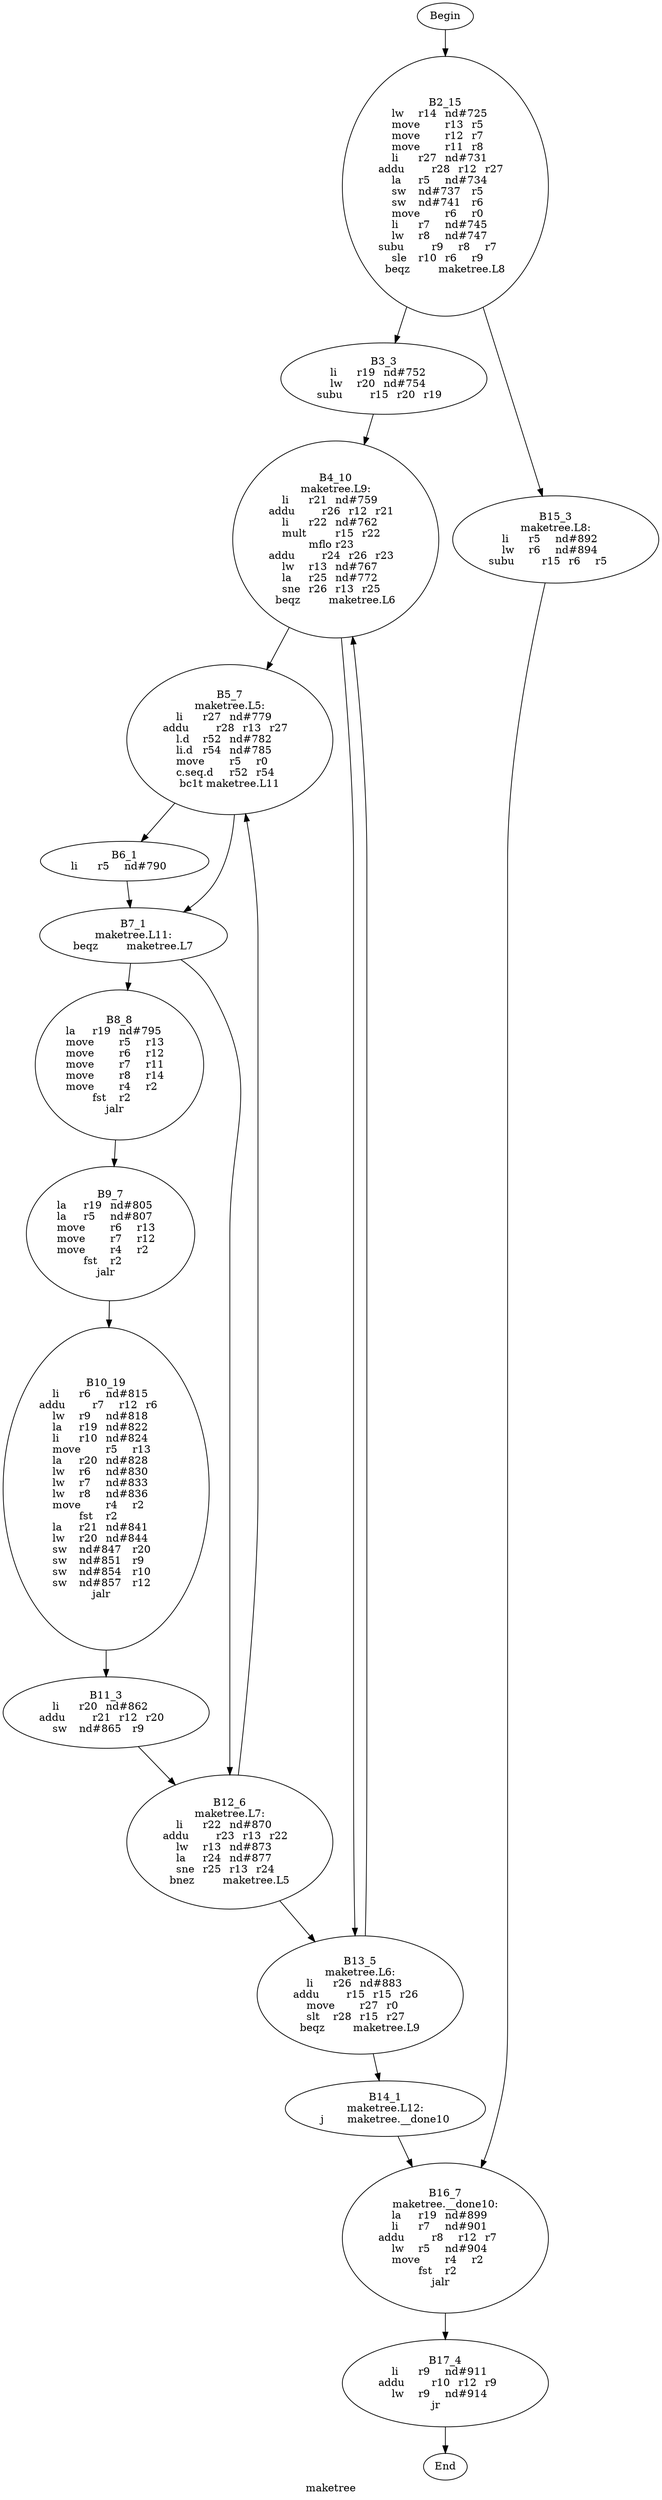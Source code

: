 digraph G{
	label = "maketree"	style = "dashed";
	color = purple;
	Node0 [label = "Begin"];
	Node0 -> {Node2 }
	Node1 [label = "End"];
	Node1 -> {}
	Node2 [label = "B2_15\nlw	r14	nd#725	\nmove	r13	r5	\nmove	r12	r7	\nmove	r11	r8	\nli	r27	nd#731	\naddu	r28	r12	r27	\nla	r5	nd#734	\nsw	nd#737	r5	\nsw	nd#741	r6	\nmove	r6	r0	\nli	r7	nd#745	\nlw	r8	nd#747	\nsubu	r9	r8	r7	\nsle	r10	r6	r9	\nbeqz	maketree.L8\n"];
	Node2 -> {Node3 Node15 }
	Node3 [label = "B3_3\nli	r19	nd#752	\nlw	r20	nd#754	\nsubu	r15	r20	r19	\n"];
	Node3 -> {Node4 }
	Node4 [label = "B4_10\nmaketree.L9:\nli	r21	nd#759	\naddu	r26	r12	r21	\nli	r22	nd#762	\nmult	r15	r22	\nmflo	r23	\naddu	r24	r26	r23	\nlw	r13	nd#767	\nla	r25	nd#772	\nsne	r26	r13	r25	\nbeqz	maketree.L6\n"];
	Node4 -> {Node5 Node13 }
	Node5 [label = "B5_7\nmaketree.L5:\nli	r27	nd#779	\naddu	r28	r13	r27	\nl.d	r52	nd#782	\nli.d	r54	nd#785	\nmove	r5	r0	\nc.seq.d	r52	r54	\nbc1t	maketree.L11\n"];
	Node5 -> {Node6 Node7 }
	Node6 [label = "B6_1\nli	r5	nd#790	\n"];
	Node6 -> {Node7 }
	Node7 [label = "B7_1\nmaketree.L11:\nbeqz	maketree.L7\n"];
	Node7 -> {Node8 Node12 }
	Node8 [label = "B8_8\nla	r19	nd#795	\nmove	r5	r13	\nmove	r6	r12	\nmove	r7	r11	\nmove	r8	r14	\nmove	r4	r2	\nfst	r2	\njalr	\n"];
	Node8 -> {Node9 }
	Node9 [label = "B9_7\nla	r19	nd#805	\nla	r5	nd#807	\nmove	r6	r13	\nmove	r7	r12	\nmove	r4	r2	\nfst	r2	\njalr	\n"];
	Node9 -> {Node10 }
	Node10 [label = "B10_19\nli	r6	nd#815	\naddu	r7	r12	r6	\nlw	r9	nd#818	\nla	r19	nd#822	\nli	r10	nd#824	\nmove	r5	r13	\nla	r20	nd#828	\nlw	r6	nd#830	\nlw	r7	nd#833	\nlw	r8	nd#836	\nmove	r4	r2	\nfst	r2	\nla	r21	nd#841	\nlw	r20	nd#844	\nsw	nd#847	r20	\nsw	nd#851	r9	\nsw	nd#854	r10	\nsw	nd#857	r12	\njalr	\n"];
	Node10 -> {Node11 }
	Node11 [label = "B11_3\nli	r20	nd#862	\naddu	r21	r12	r20	\nsw	nd#865	r9	\n"];
	Node11 -> {Node12 }
	Node12 [label = "B12_6\nmaketree.L7:\nli	r22	nd#870	\naddu	r23	r13	r22	\nlw	r13	nd#873	\nla	r24	nd#877	\nsne	r25	r13	r24	\nbnez	maketree.L5\n"];
	Node12 -> {Node13 Node5 }
	Node13 [label = "B13_5\nmaketree.L6:\nli	r26	nd#883	\naddu	r15	r15	r26	\nmove	r27	r0	\nslt	r28	r15	r27	\nbeqz	maketree.L9\n"];
	Node13 -> {Node14 Node4 }
	Node14 [label = "B14_1\nmaketree.L12:\nj	maketree.__done10\n"];
	Node14 -> {Node16 }
	Node15 [label = "B15_3\nmaketree.L8:\nli	r5	nd#892	\nlw	r6	nd#894	\nsubu	r15	r6	r5	\n"];
	Node15 -> {Node16 }
	Node16 [label = "B16_7\nmaketree.__done10:\nla	r19	nd#899	\nli	r7	nd#901	\naddu	r8	r12	r7	\nlw	r5	nd#904	\nmove	r4	r2	\nfst	r2	\njalr	\n"];
	Node16 -> {Node17 }
	Node17 [label = "B17_4\nli	r9	nd#911	\naddu	r10	r12	r9	\nlw	r9	nd#914	\njr	\n"];
	Node17 -> {Node1 }
}
